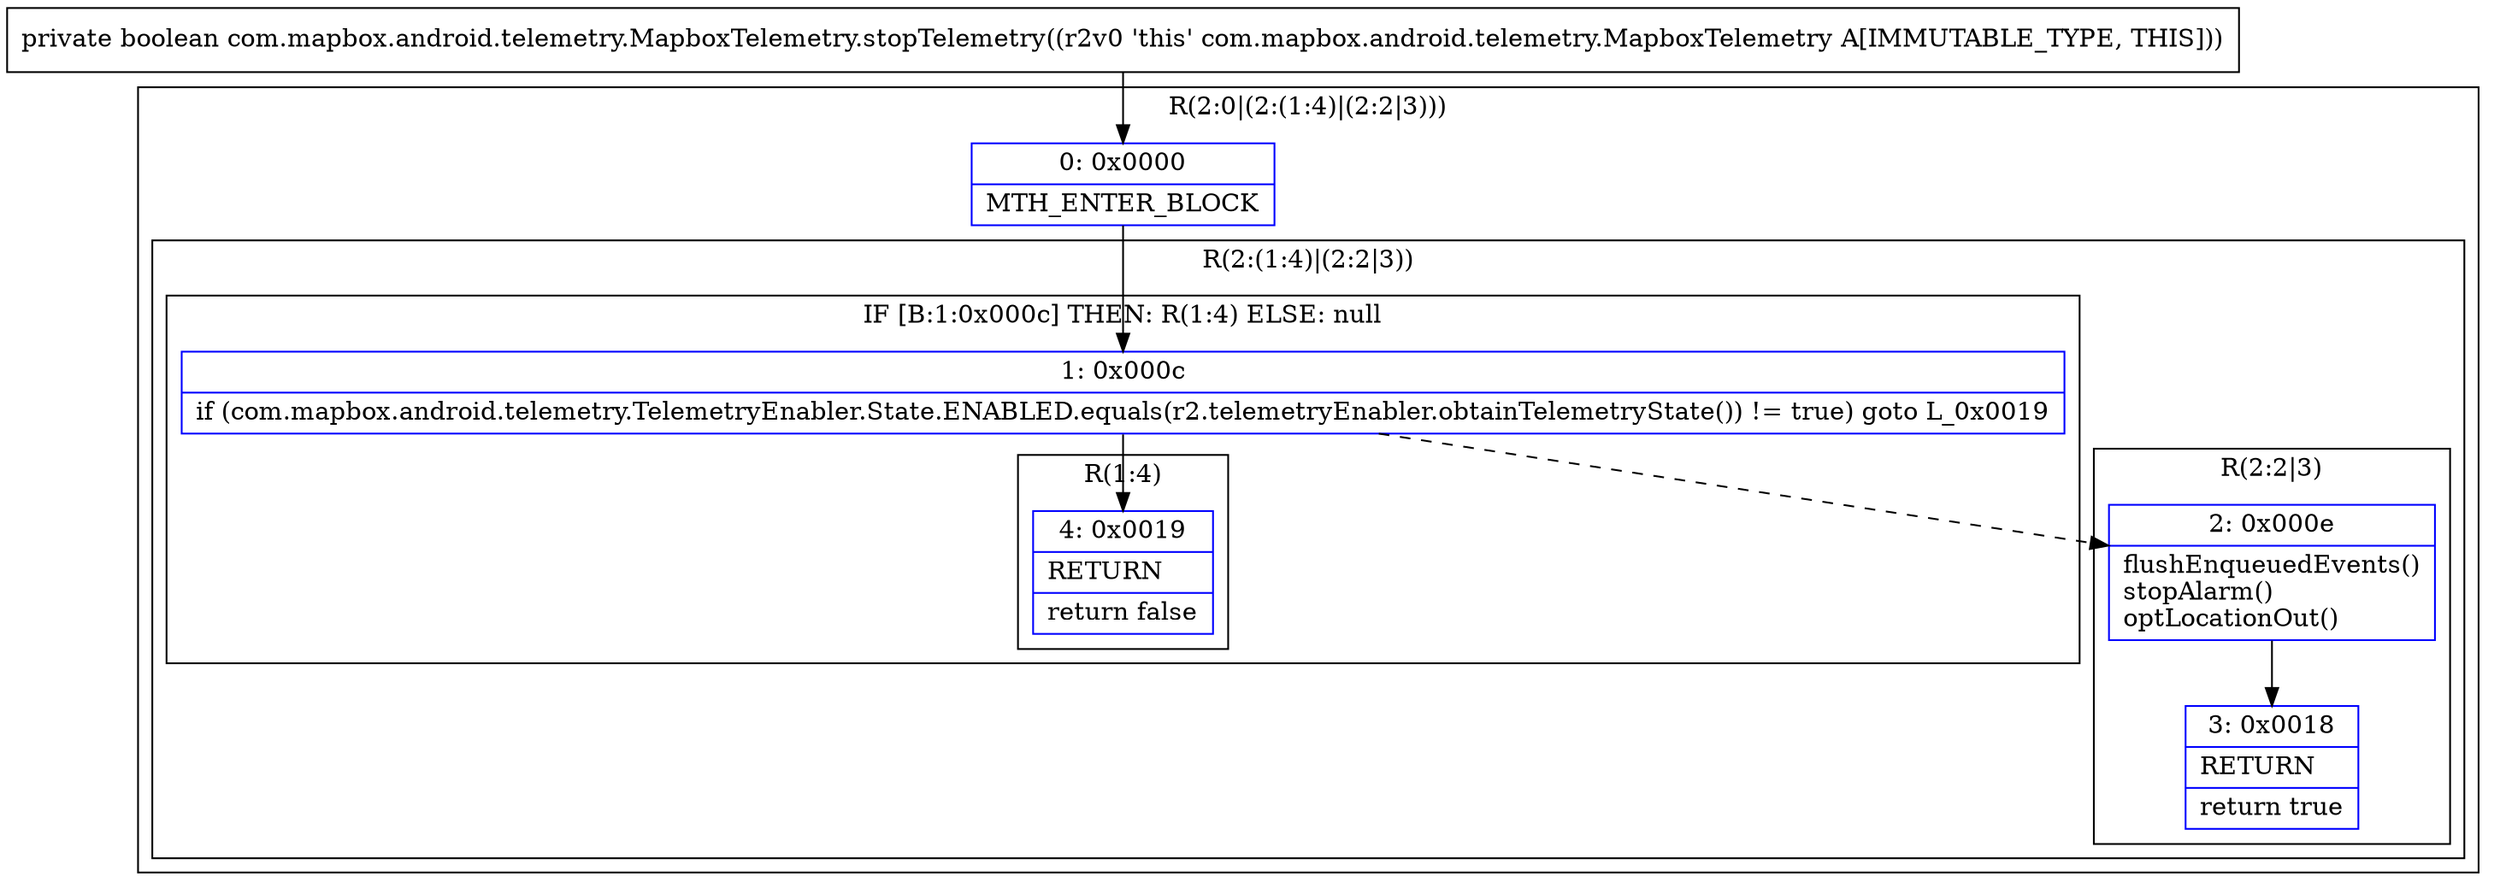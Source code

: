 digraph "CFG forcom.mapbox.android.telemetry.MapboxTelemetry.stopTelemetry()Z" {
subgraph cluster_Region_1676129769 {
label = "R(2:0|(2:(1:4)|(2:2|3)))";
node [shape=record,color=blue];
Node_0 [shape=record,label="{0\:\ 0x0000|MTH_ENTER_BLOCK\l}"];
subgraph cluster_Region_1658631777 {
label = "R(2:(1:4)|(2:2|3))";
node [shape=record,color=blue];
subgraph cluster_IfRegion_1714870695 {
label = "IF [B:1:0x000c] THEN: R(1:4) ELSE: null";
node [shape=record,color=blue];
Node_1 [shape=record,label="{1\:\ 0x000c|if (com.mapbox.android.telemetry.TelemetryEnabler.State.ENABLED.equals(r2.telemetryEnabler.obtainTelemetryState()) != true) goto L_0x0019\l}"];
subgraph cluster_Region_1405522791 {
label = "R(1:4)";
node [shape=record,color=blue];
Node_4 [shape=record,label="{4\:\ 0x0019|RETURN\l|return false\l}"];
}
}
subgraph cluster_Region_231750667 {
label = "R(2:2|3)";
node [shape=record,color=blue];
Node_2 [shape=record,label="{2\:\ 0x000e|flushEnqueuedEvents()\lstopAlarm()\loptLocationOut()\l}"];
Node_3 [shape=record,label="{3\:\ 0x0018|RETURN\l|return true\l}"];
}
}
}
MethodNode[shape=record,label="{private boolean com.mapbox.android.telemetry.MapboxTelemetry.stopTelemetry((r2v0 'this' com.mapbox.android.telemetry.MapboxTelemetry A[IMMUTABLE_TYPE, THIS])) }"];
MethodNode -> Node_0;
Node_0 -> Node_1;
Node_1 -> Node_2[style=dashed];
Node_1 -> Node_4;
Node_2 -> Node_3;
}

